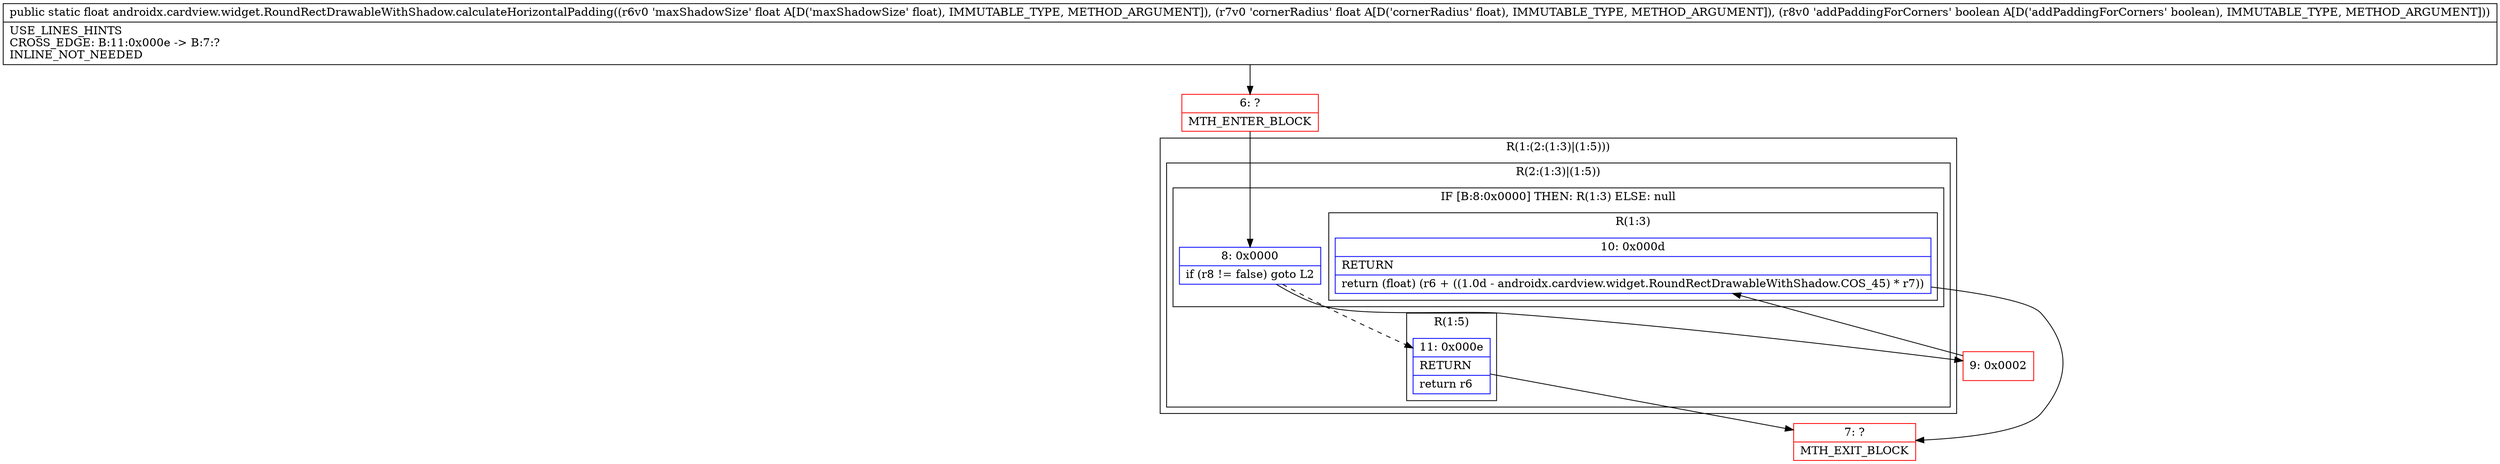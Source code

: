 digraph "CFG forandroidx.cardview.widget.RoundRectDrawableWithShadow.calculateHorizontalPadding(FFZ)F" {
subgraph cluster_Region_1648589078 {
label = "R(1:(2:(1:3)|(1:5)))";
node [shape=record,color=blue];
subgraph cluster_Region_1626242512 {
label = "R(2:(1:3)|(1:5))";
node [shape=record,color=blue];
subgraph cluster_IfRegion_162982827 {
label = "IF [B:8:0x0000] THEN: R(1:3) ELSE: null";
node [shape=record,color=blue];
Node_8 [shape=record,label="{8\:\ 0x0000|if (r8 != false) goto L2\l}"];
subgraph cluster_Region_222073444 {
label = "R(1:3)";
node [shape=record,color=blue];
Node_10 [shape=record,label="{10\:\ 0x000d|RETURN\l|return (float) (r6 + ((1.0d \- androidx.cardview.widget.RoundRectDrawableWithShadow.COS_45) * r7))\l}"];
}
}
subgraph cluster_Region_1951322396 {
label = "R(1:5)";
node [shape=record,color=blue];
Node_11 [shape=record,label="{11\:\ 0x000e|RETURN\l|return r6\l}"];
}
}
}
Node_6 [shape=record,color=red,label="{6\:\ ?|MTH_ENTER_BLOCK\l}"];
Node_9 [shape=record,color=red,label="{9\:\ 0x0002}"];
Node_7 [shape=record,color=red,label="{7\:\ ?|MTH_EXIT_BLOCK\l}"];
MethodNode[shape=record,label="{public static float androidx.cardview.widget.RoundRectDrawableWithShadow.calculateHorizontalPadding((r6v0 'maxShadowSize' float A[D('maxShadowSize' float), IMMUTABLE_TYPE, METHOD_ARGUMENT]), (r7v0 'cornerRadius' float A[D('cornerRadius' float), IMMUTABLE_TYPE, METHOD_ARGUMENT]), (r8v0 'addPaddingForCorners' boolean A[D('addPaddingForCorners' boolean), IMMUTABLE_TYPE, METHOD_ARGUMENT]))  | USE_LINES_HINTS\lCROSS_EDGE: B:11:0x000e \-\> B:7:?\lINLINE_NOT_NEEDED\l}"];
MethodNode -> Node_6;Node_8 -> Node_9;
Node_8 -> Node_11[style=dashed];
Node_10 -> Node_7;
Node_11 -> Node_7;
Node_6 -> Node_8;
Node_9 -> Node_10;
}

